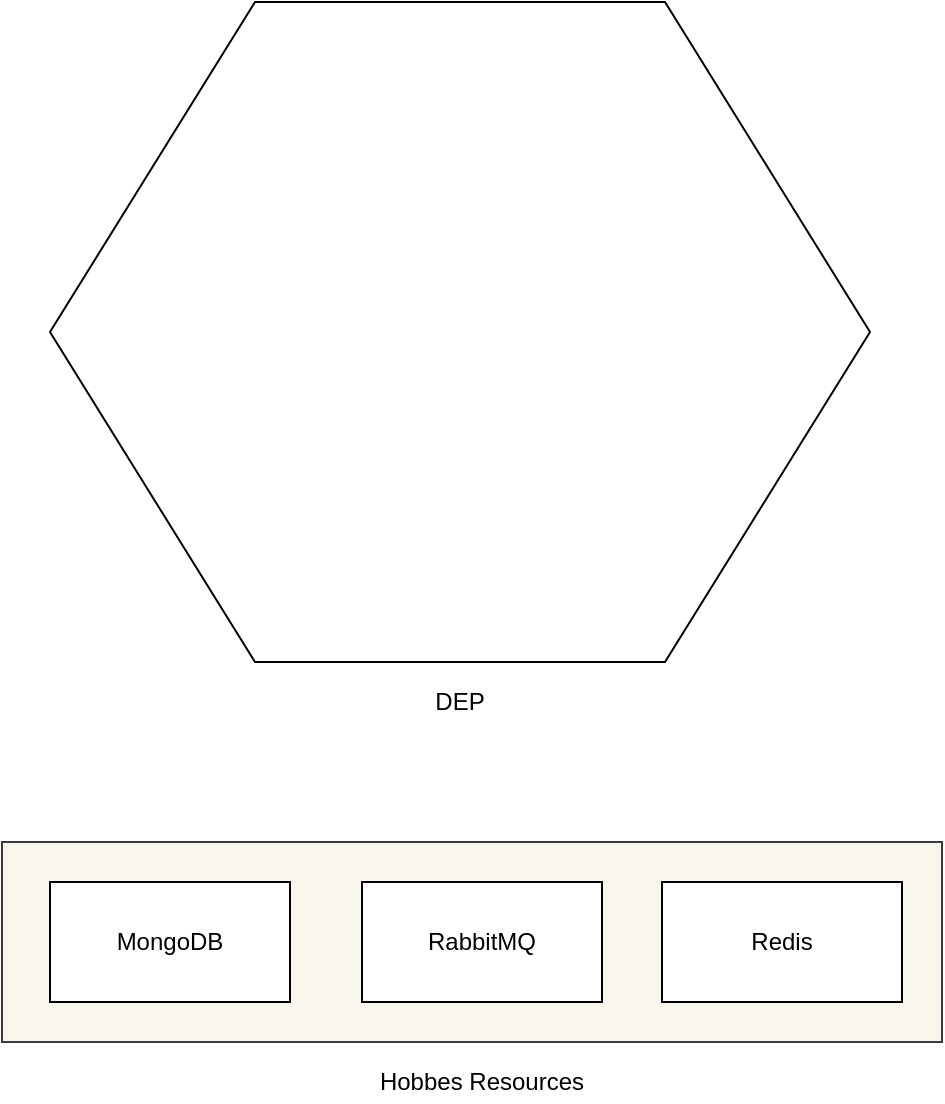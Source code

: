 <mxfile version="13.0.1" type="github">
  <diagram id="HG6nW6TqvXLmq6wRR5iX" name="Page-1">
    <mxGraphModel dx="946" dy="582" grid="1" gridSize="10" guides="1" tooltips="1" connect="1" arrows="1" fold="1" page="1" pageScale="1" pageWidth="827" pageHeight="1169" math="0" shadow="0">
      <root>
        <mxCell id="0" />
        <mxCell id="1" parent="0" />
        <mxCell id="JiP6PINN3he4KZj3C312-5" value="" style="rounded=0;whiteSpace=wrap;html=1;fillColor=#f9f7ed;strokeColor=#36393d;" vertex="1" parent="1">
          <mxGeometry x="140" y="520" width="470" height="100" as="geometry" />
        </mxCell>
        <mxCell id="JiP6PINN3he4KZj3C312-1" value="MongoDB" style="rounded=0;whiteSpace=wrap;html=1;" vertex="1" parent="1">
          <mxGeometry x="164" y="540" width="120" height="60" as="geometry" />
        </mxCell>
        <mxCell id="JiP6PINN3he4KZj3C312-2" value="" style="shape=hexagon;perimeter=hexagonPerimeter2;whiteSpace=wrap;html=1;" vertex="1" parent="1">
          <mxGeometry x="164" y="100" width="410" height="330" as="geometry" />
        </mxCell>
        <mxCell id="JiP6PINN3he4KZj3C312-3" value="RabbitMQ" style="rounded=0;whiteSpace=wrap;html=1;" vertex="1" parent="1">
          <mxGeometry x="320" y="540" width="120" height="60" as="geometry" />
        </mxCell>
        <mxCell id="JiP6PINN3he4KZj3C312-4" value="Redis" style="rounded=0;whiteSpace=wrap;html=1;" vertex="1" parent="1">
          <mxGeometry x="470" y="540" width="120" height="60" as="geometry" />
        </mxCell>
        <mxCell id="JiP6PINN3he4KZj3C312-6" value="Hobbes Resources" style="text;html=1;strokeColor=none;fillColor=none;align=center;verticalAlign=middle;whiteSpace=wrap;rounded=0;" vertex="1" parent="1">
          <mxGeometry x="315" y="630" width="130" height="20" as="geometry" />
        </mxCell>
        <mxCell id="JiP6PINN3he4KZj3C312-7" value="DEP" style="text;html=1;strokeColor=none;fillColor=none;align=center;verticalAlign=middle;whiteSpace=wrap;rounded=0;" vertex="1" parent="1">
          <mxGeometry x="304" y="440" width="130" height="20" as="geometry" />
        </mxCell>
      </root>
    </mxGraphModel>
  </diagram>
</mxfile>
